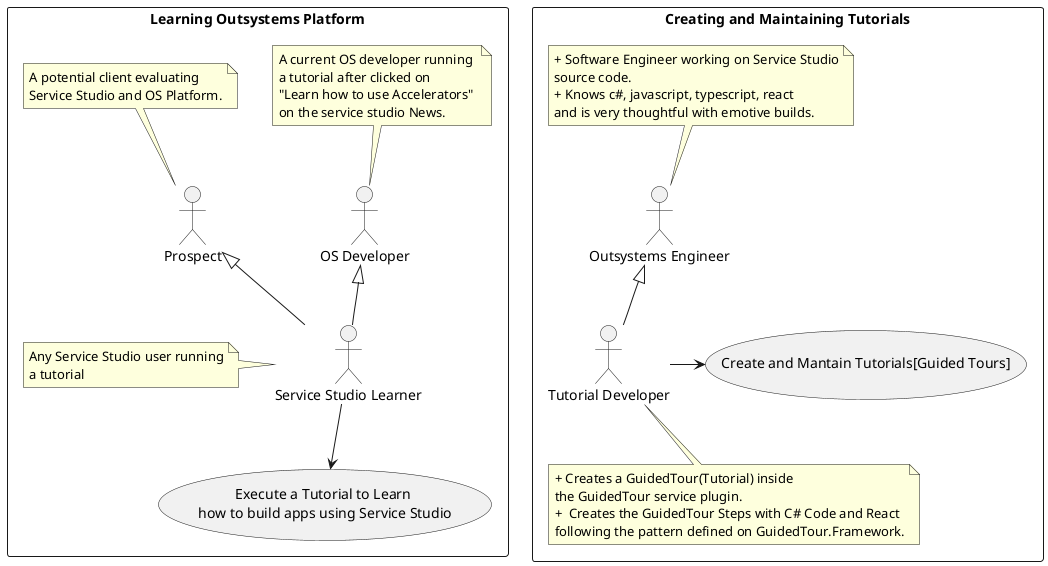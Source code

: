 @startuml
'https://plantuml.com/use-case-diagram

rectangle "Learning Outsystems Platform" {
    actor "OS Developer" as OSDeveloper
    note top 
    A current OS developer running
    a tutorial after clicked on 
    "Learn how to use Accelerators" 
    on the service studio News.
    end note
    
    actor "Service Studio Learner" as Learner
    note left 
    Any Service Studio user running
    a tutorial
    end note
    
    actor Prospect 
    note top 
    A potential client evaluating
    Service Studio and OS Platform.
    end note

    Learner -up-|> Prospect
    Learner -up-|> OSDeveloper
    
    Learner --> (Execute a Tutorial to Learn \nhow to build apps using Service Studio)  
}

rectangle "Creating and Maintaining Tutorials" {
    actor "Tutorial Developer" as TutorialDeveloper
    note bottom 
    + Creates a GuidedTour(Tutorial) inside 
    the GuidedTour service plugin. 
    +  Creates the GuidedTour Steps with C# Code and React
    following the pattern defined on GuidedTour.Framework.
    end note
    
    actor "Outsystems Engineer" as OutsystemsEngineer
    note top 
    + Software Engineer working on Service Studio
    source code.  
    + Knows c#, javascript, typescript, react
    and is very thoughtful with emotive builds.
    end note
    
    TutorialDeveloper -up-|> OutsystemsEngineer
    TutorialDeveloper ->  (Create and Mantain Tutorials[Guided Tours])
} 



@enduml